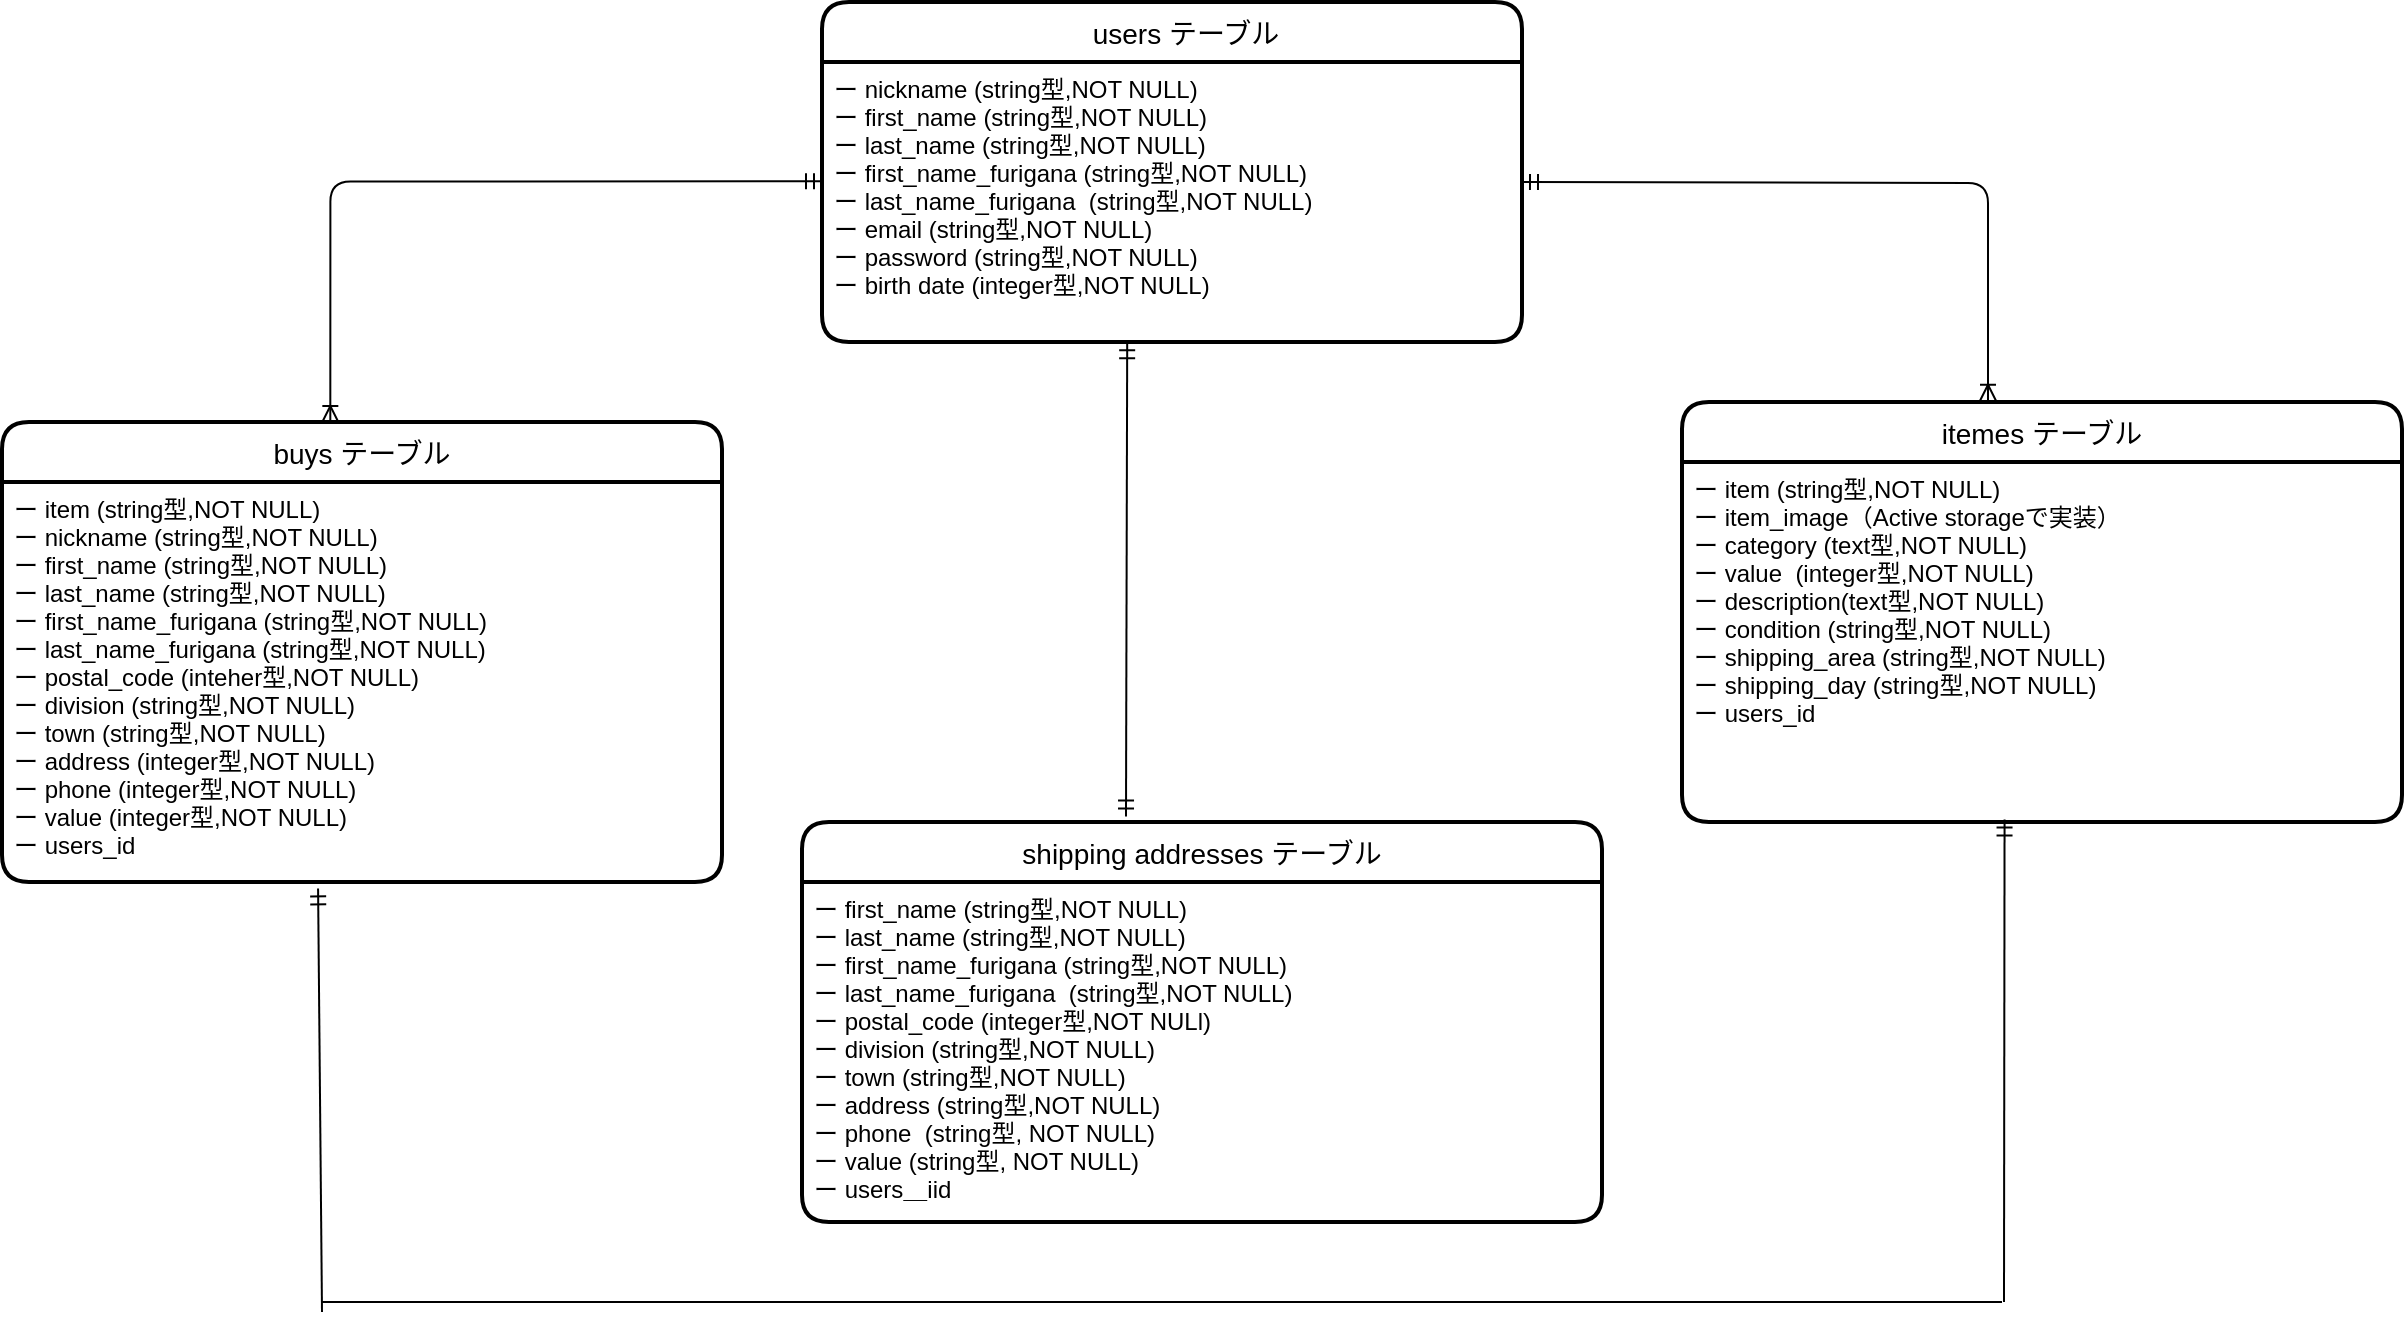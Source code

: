 <mxfile>
    <diagram id="SYEl7PSuo9IDq5mlb7Oi" name="ページ1">
        <mxGraphModel dx="1520" dy="491" grid="1" gridSize="10" guides="1" tooltips="1" connect="1" arrows="1" fold="1" page="1" pageScale="1" pageWidth="827" pageHeight="1169" math="0" shadow="0">
            <root>
                <mxCell id="0"/>
                <mxCell id="1" parent="0"/>
                <mxCell id="2" value="　users テーブル" style="swimlane;childLayout=stackLayout;horizontal=1;startSize=30;horizontalStack=0;rounded=1;fontSize=14;fontStyle=0;strokeWidth=2;resizeParent=0;resizeLast=1;shadow=0;dashed=0;align=center;" parent="1" vertex="1">
                    <mxGeometry x="-30" y="30" width="350" height="170" as="geometry"/>
                </mxCell>
                <mxCell id="uyFYTrAPoLMAyDlFunJu-29" value="ー nickname (string型,NOT NULL)&#10;ー first_name (string型,NOT NULL)&#10;ー last_name (string型,NOT NULL)&#10;ー first_name_furigana (string型,NOT NULL)&#10;ー last_name_furigana  (string型,NOT NULL)&#10;ー email (string型,NOT NULL)&#10;ー password (string型,NOT NULL)&#10;ー birth date (integer型,NOT NULL)&#10;" style="text;strokeColor=none;fillColor=none;spacingLeft=4;spacingRight=4;overflow=hidden;rotatable=0;points=[[0,0.5],[1,0.5]];portConstraint=eastwest;fontSize=12;" parent="2" vertex="1">
                    <mxGeometry y="30" width="350" height="140" as="geometry"/>
                </mxCell>
                <mxCell id="uyFYTrAPoLMAyDlFunJu-45" style="edgeStyle=orthogonalEdgeStyle;rounded=0;orthogonalLoop=1;jettySize=auto;html=1;exitX=1;exitY=0.5;exitDx=0;exitDy=0;" parent="2" edge="1">
                    <mxGeometry relative="1" as="geometry">
                        <mxPoint x="350" y="105" as="sourcePoint"/>
                        <mxPoint x="350" y="105" as="targetPoint"/>
                    </mxGeometry>
                </mxCell>
                <mxCell id="6" value="buys テーブル" style="swimlane;childLayout=stackLayout;horizontal=1;startSize=30;horizontalStack=0;rounded=1;fontSize=14;fontStyle=0;strokeWidth=2;resizeParent=0;resizeLast=1;shadow=0;dashed=0;align=center;" parent="1" vertex="1">
                    <mxGeometry x="-440" y="240" width="360" height="230" as="geometry"/>
                </mxCell>
                <mxCell id="uyFYTrAPoLMAyDlFunJu-42" value="ー item (string型,NOT NULL)&#10;ー nickname (string型,NOT NULL)&#10;ー first_name (string型,NOT NULL)&#10;ー last_name (string型,NOT NULL)&#10;ー first_name_furigana (string型,NOT NULL)&#10;ー last_name_furigana (string型,NOT NULL)&#10;ー postal_code (inteher型,NOT NULL)&#10;ー division (string型,NOT NULL)&#10;ー town (string型,NOT NULL)&#10;ー address (integer型,NOT NULL)&#10;ー phone (integer型,NOT NULL)&#10;ー value (integer型,NOT NULL)&#10;ー users_id&#10;" style="text;strokeColor=none;fillColor=none;spacingLeft=4;spacingRight=4;overflow=hidden;rotatable=0;points=[[0,0.5],[1,0.5]];portConstraint=eastwest;fontSize=12;" parent="6" vertex="1">
                    <mxGeometry y="30" width="360" height="200" as="geometry"/>
                </mxCell>
                <mxCell id="8" value="itemes テーブル" style="swimlane;childLayout=stackLayout;horizontal=1;startSize=30;horizontalStack=0;rounded=1;fontSize=14;fontStyle=0;strokeWidth=2;resizeParent=0;resizeLast=1;shadow=0;dashed=0;align=center;" parent="1" vertex="1">
                    <mxGeometry x="400" y="230" width="360" height="210" as="geometry"/>
                </mxCell>
                <mxCell id="uyFYTrAPoLMAyDlFunJu-36" value="ー item (string型,NOT NULL)&#10;ー item_image（Active storageで実装）&#10;ー category (text型,NOT NULL)&#10;ー value  (integer型,NOT NULL)&#10;ー description(text型,NOT NULL)&#10;ー condition (string型,NOT NULL)&#10;ー shipping_area (string型,NOT NULL)&#10;ー shipping_day (string型,NOT NULL)&#10;ー users_id" style="text;strokeColor=none;fillColor=none;spacingLeft=4;spacingRight=4;overflow=hidden;rotatable=0;points=[[0,0.5],[1,0.5]];portConstraint=eastwest;fontSize=12;" parent="8" vertex="1">
                    <mxGeometry y="30" width="360" height="180" as="geometry"/>
                </mxCell>
                <mxCell id="uyFYTrAPoLMAyDlFunJu-47" value="shipping addresses テーブル" style="swimlane;childLayout=stackLayout;horizontal=1;startSize=30;horizontalStack=0;rounded=1;fontSize=14;fontStyle=0;strokeWidth=2;resizeParent=0;resizeLast=1;shadow=0;dashed=0;align=center;" parent="1" vertex="1">
                    <mxGeometry x="-40" y="440" width="400" height="200" as="geometry"/>
                </mxCell>
                <mxCell id="uyFYTrAPoLMAyDlFunJu-51" value="ー first_name (string型,NOT NULL)&#10;ー last_name (string型,NOT NULL)&#10;ー first_name_furigana (string型,NOT NULL)&#10;ー last_name_furigana  (string型,NOT NULL)&#10;ー postal_code (integer型,NOT NULl)&#10;ー division (string型,NOT NULL)&#10;ー town (string型,NOT NULL)&#10;ー address (string型,NOT NULL)&#10;ー phone  (string型, NOT NULL)&#10;ー value (string型, NOT NULL)&#10;ー users＿iid&#10;&#10;" style="text;strokeColor=none;fillColor=none;spacingLeft=4;spacingRight=4;overflow=hidden;rotatable=0;points=[[0,0.5],[1,0.5]];portConstraint=eastwest;fontSize=12;" parent="uyFYTrAPoLMAyDlFunJu-47" vertex="1">
                    <mxGeometry y="30" width="400" height="170" as="geometry"/>
                </mxCell>
                <mxCell id="uyFYTrAPoLMAyDlFunJu-60" style="edgeStyle=orthogonalEdgeStyle;rounded=0;orthogonalLoop=1;jettySize=auto;html=1;exitX=1;exitY=0.5;exitDx=0;exitDy=0;" parent="uyFYTrAPoLMAyDlFunJu-47" source="uyFYTrAPoLMAyDlFunJu-51" target="uyFYTrAPoLMAyDlFunJu-51" edge="1">
                    <mxGeometry relative="1" as="geometry"/>
                </mxCell>
                <mxCell id="uyFYTrAPoLMAyDlFunJu-58" value="" style="fontSize=12;html=1;endArrow=ERoneToMany;startArrow=ERmandOne;edgeStyle=orthogonalEdgeStyle;elbow=vertical;exitX=-0.01;exitY=-0.011;exitDx=0;exitDy=0;exitPerimeter=0;entryX=0.456;entryY=0;entryDx=0;entryDy=0;entryPerimeter=0;" parent="1" target="6" edge="1">
                    <mxGeometry width="100" height="100" relative="1" as="geometry">
                        <mxPoint x="-30" y="119.67" as="sourcePoint"/>
                        <mxPoint x="-276" y="230" as="targetPoint"/>
                        <Array as="points">
                            <mxPoint x="-276" y="120"/>
                        </Array>
                    </mxGeometry>
                </mxCell>
                <mxCell id="uyFYTrAPoLMAyDlFunJu-59" value="" style="edgeStyle=orthogonalEdgeStyle;fontSize=12;html=1;endArrow=ERoneToMany;startArrow=ERmandOne;entryX=0.425;entryY=-0.003;entryDx=0;entryDy=0;entryPerimeter=0;" parent="1" target="8" edge="1">
                    <mxGeometry width="100" height="100" relative="1" as="geometry">
                        <mxPoint x="320" y="120" as="sourcePoint"/>
                        <mxPoint x="520" y="120" as="targetPoint"/>
                    </mxGeometry>
                </mxCell>
                <mxCell id="uyFYTrAPoLMAyDlFunJu-61" value="" style="fontSize=12;html=1;endArrow=ERmandOne;startArrow=ERmandOne;exitX=0.405;exitY=-0.014;exitDx=0;exitDy=0;exitPerimeter=0;entryX=0.436;entryY=1.001;entryDx=0;entryDy=0;entryPerimeter=0;" parent="1" source="uyFYTrAPoLMAyDlFunJu-47" edge="1" target="uyFYTrAPoLMAyDlFunJu-29">
                    <mxGeometry width="100" height="100" relative="1" as="geometry">
                        <mxPoint x="117" y="430" as="sourcePoint"/>
                        <mxPoint x="122" y="205" as="targetPoint"/>
                    </mxGeometry>
                </mxCell>
                <mxCell id="uyFYTrAPoLMAyDlFunJu-63" value="" style="fontSize=12;html=1;endArrow=ERmandOne;entryX=0.439;entryY=1.016;entryDx=0;entryDy=0;entryPerimeter=0;" parent="1" edge="1" target="uyFYTrAPoLMAyDlFunJu-42">
                    <mxGeometry width="100" height="100" relative="1" as="geometry">
                        <mxPoint x="-280" y="685" as="sourcePoint"/>
                        <mxPoint x="-280" y="480" as="targetPoint"/>
                    </mxGeometry>
                </mxCell>
                <mxCell id="uyFYTrAPoLMAyDlFunJu-64" value="" style="endArrow=none;html=1;rounded=0;" parent="1" edge="1">
                    <mxGeometry relative="1" as="geometry">
                        <mxPoint x="-280" y="680" as="sourcePoint"/>
                        <mxPoint x="560" y="680" as="targetPoint"/>
                    </mxGeometry>
                </mxCell>
                <mxCell id="uyFYTrAPoLMAyDlFunJu-65" value="" style="fontSize=12;html=1;endArrow=ERmandOne;entryX=0.448;entryY=0.993;entryDx=0;entryDy=0;entryPerimeter=0;" parent="1" target="uyFYTrAPoLMAyDlFunJu-36" edge="1">
                    <mxGeometry width="100" height="100" relative="1" as="geometry">
                        <mxPoint x="561" y="680" as="sourcePoint"/>
                        <mxPoint x="590" y="490" as="targetPoint"/>
                    </mxGeometry>
                </mxCell>
            </root>
        </mxGraphModel>
    </diagram>
    <diagram id="aNYOwCyMapcavlJffrzg" name="ページ2">
        &#xa;
        <mxGraphModel dx="1426" dy="859" grid="1" gridSize="10" guides="1" tooltips="1" connect="1" arrows="1" fold="1" page="1" pageScale="1" pageWidth="827" pageHeight="1169" math="0" shadow="0">
            &#xa;
            <root>
                &#xa;
                <mxCell id="dnpXf8lpCVybjofe9ce7-0"/>
                &#xa;
                <mxCell id="dnpXf8lpCVybjofe9ce7-1" parent="dnpXf8lpCVybjofe9ce7-0"/>
                &#xa;
            </root>
            &#xa;
        </mxGraphModel>
        &#xa;
    </diagram>
</mxfile>